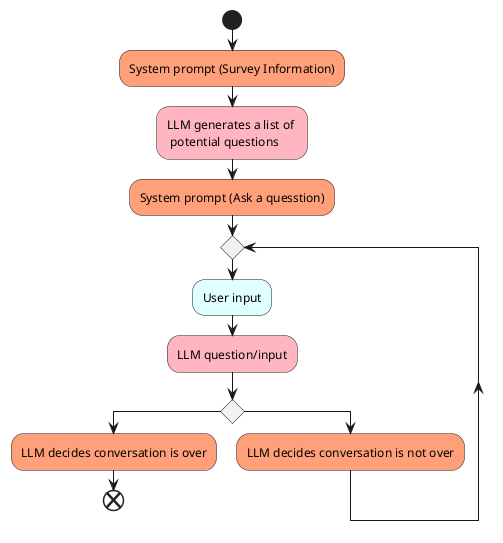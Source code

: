 @startuml

skinparam shadowing false
skinparam BackgroundColor transparent

start
#LightSalmon:System prompt (Survey Information);
#LightPink:LLM generates a list of \n potential questions;
#LightSalmon:System prompt (Ask a quesstion);

while ()
    #LightCyan:User input;
    #LightPink:LLM question/input; 
    if () then
        #LightSalmon:LLM decides conversation is over; 
        end
    else 
        #LightSalmon:LLM decides conversation is not over;
    endif
    endwhile
    -[hidden]->
    detach

@enduml